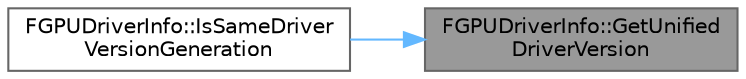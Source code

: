 digraph "FGPUDriverInfo::GetUnifiedDriverVersion"
{
 // INTERACTIVE_SVG=YES
 // LATEX_PDF_SIZE
  bgcolor="transparent";
  edge [fontname=Helvetica,fontsize=10,labelfontname=Helvetica,labelfontsize=10];
  node [fontname=Helvetica,fontsize=10,shape=box,height=0.2,width=0.4];
  rankdir="RL";
  Node1 [id="Node000001",label="FGPUDriverInfo::GetUnified\lDriverVersion",height=0.2,width=0.4,color="gray40", fillcolor="grey60", style="filled", fontcolor="black",tooltip=" "];
  Node1 -> Node2 [id="edge1_Node000001_Node000002",dir="back",color="steelblue1",style="solid",tooltip=" "];
  Node2 [id="Node000002",label="FGPUDriverInfo::IsSameDriver\lVersionGeneration",height=0.2,width=0.4,color="grey40", fillcolor="white", style="filled",URL="$dd/d21/structFGPUDriverInfo.html#ac3f44a412a13f6bc21eb02cd59b752ea",tooltip=" "];
}
